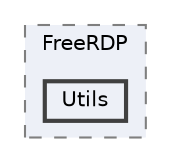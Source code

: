 digraph "FreeRDP-Sharp/FreeRDP/Utils"
{
 // LATEX_PDF_SIZE
  bgcolor="transparent";
  edge [fontname=Helvetica,fontsize=10,labelfontname=Helvetica,labelfontsize=10];
  node [fontname=Helvetica,fontsize=10,shape=box,height=0.2,width=0.4];
  compound=true
  subgraph clusterdir_40e035bea3eba5ad6923c885e22e6a4e {
    graph [ bgcolor="#edf0f7", pencolor="grey50", label="FreeRDP", fontname=Helvetica,fontsize=10 style="filled,dashed", URL="dir_40e035bea3eba5ad6923c885e22e6a4e.html",tooltip=""]
  dir_3dec019c20571b100ba9440ac2d93841 [label="Utils", fillcolor="#edf0f7", color="grey25", style="filled,bold", URL="dir_3dec019c20571b100ba9440ac2d93841.html",tooltip=""];
  }
}
